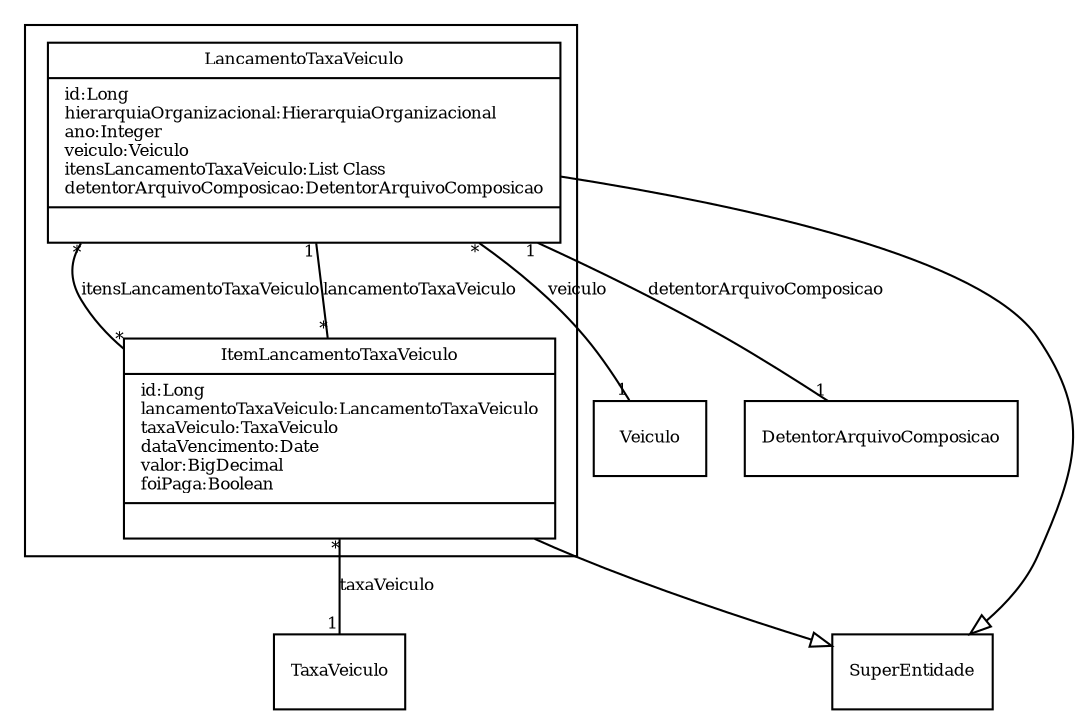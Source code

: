 digraph G{
fontname = "Times-Roman"
fontsize = 8

node [
        fontname = "Times-Roman"
        fontsize = 8
        shape = "record"
]

edge [
        fontname = "Times-Roman"
        fontsize = 8
]

subgraph clusterLANCAMENTOS_DE_TAXAS_PARA_VEICULOS
{
LancamentoTaxaVeiculo [label = "{LancamentoTaxaVeiculo|id:Long\lhierarquiaOrganizacional:HierarquiaOrganizacional\lano:Integer\lveiculo:Veiculo\litensLancamentoTaxaVeiculo:List Class\ldetentorArquivoComposicao:DetentorArquivoComposicao\l|\l}"]
ItemLancamentoTaxaVeiculo [label = "{ItemLancamentoTaxaVeiculo|id:Long\llancamentoTaxaVeiculo:LancamentoTaxaVeiculo\ltaxaVeiculo:TaxaVeiculo\ldataVencimento:Date\lvalor:BigDecimal\lfoiPaga:Boolean\l|\l}"]
}
edge [arrowhead = "none" headlabel = "1" taillabel = "*"] LancamentoTaxaVeiculo -> Veiculo [label = "veiculo"]
edge [arrowhead = "none" headlabel = "*" taillabel = "*"] LancamentoTaxaVeiculo -> ItemLancamentoTaxaVeiculo [label = "itensLancamentoTaxaVeiculo"]
edge [arrowhead = "none" headlabel = "1" taillabel = "1"] LancamentoTaxaVeiculo -> DetentorArquivoComposicao [label = "detentorArquivoComposicao"]
edge [ arrowhead = "empty" headlabel = "" taillabel = ""] LancamentoTaxaVeiculo -> SuperEntidade
edge [arrowhead = "none" headlabel = "1" taillabel = "*"] ItemLancamentoTaxaVeiculo -> LancamentoTaxaVeiculo [label = "lancamentoTaxaVeiculo"]
edge [arrowhead = "none" headlabel = "1" taillabel = "*"] ItemLancamentoTaxaVeiculo -> TaxaVeiculo [label = "taxaVeiculo"]
edge [ arrowhead = "empty" headlabel = "" taillabel = ""] ItemLancamentoTaxaVeiculo -> SuperEntidade
}

